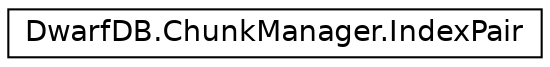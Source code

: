 digraph "Graphical Class Hierarchy"
{
  edge [fontname="Helvetica",fontsize="14",labelfontname="Helvetica",labelfontsize="14"];
  node [fontname="Helvetica",fontsize="14",shape=record];
  rankdir="LR";
  Node1 [label="DwarfDB.ChunkManager.IndexPair",height=0.2,width=0.4,color="black", fillcolor="white", style="filled",URL="$db/df3/struct_dwarf_d_b_1_1_chunk_manager_1_1_index_pair.html"];
}
